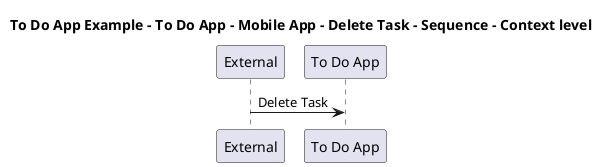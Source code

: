 @startuml

title To Do App Example - To Do App - Mobile App - Delete Task - Sequence - Context level

participant "External" as C4InterFlow.SoftwareSystems.ExternalSystem
participant "To Do App" as ToDoAppExample.SoftwareSystems.ToDoApp

C4InterFlow.SoftwareSystems.ExternalSystem -> ToDoAppExample.SoftwareSystems.ToDoApp : Delete Task


@enduml

